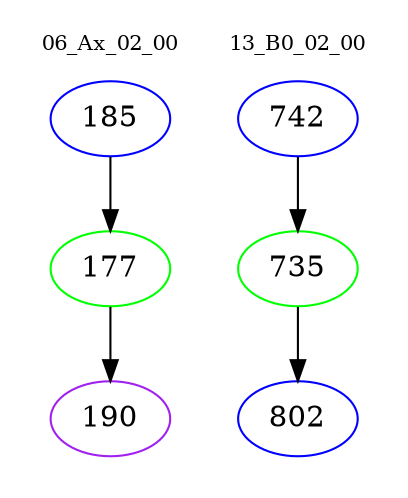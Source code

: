 digraph{
subgraph cluster_0 {
color = white
label = "06_Ax_02_00";
fontsize=10;
T0_185 [label="185", color="blue"]
T0_185 -> T0_177 [color="black"]
T0_177 [label="177", color="green"]
T0_177 -> T0_190 [color="black"]
T0_190 [label="190", color="purple"]
}
subgraph cluster_1 {
color = white
label = "13_B0_02_00";
fontsize=10;
T1_742 [label="742", color="blue"]
T1_742 -> T1_735 [color="black"]
T1_735 [label="735", color="green"]
T1_735 -> T1_802 [color="black"]
T1_802 [label="802", color="blue"]
}
}
